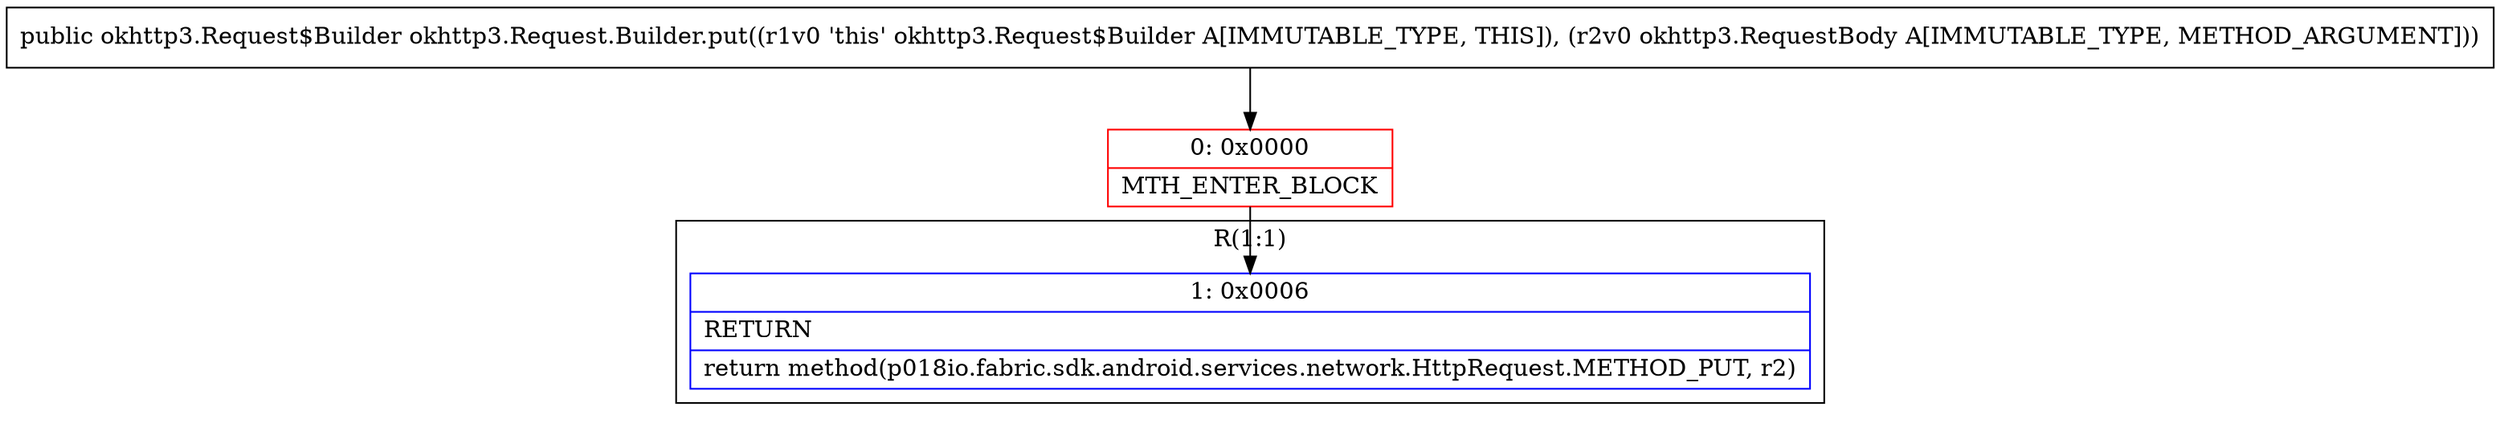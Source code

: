 digraph "CFG forokhttp3.Request.Builder.put(Lokhttp3\/RequestBody;)Lokhttp3\/Request$Builder;" {
subgraph cluster_Region_1036495015 {
label = "R(1:1)";
node [shape=record,color=blue];
Node_1 [shape=record,label="{1\:\ 0x0006|RETURN\l|return method(p018io.fabric.sdk.android.services.network.HttpRequest.METHOD_PUT, r2)\l}"];
}
Node_0 [shape=record,color=red,label="{0\:\ 0x0000|MTH_ENTER_BLOCK\l}"];
MethodNode[shape=record,label="{public okhttp3.Request$Builder okhttp3.Request.Builder.put((r1v0 'this' okhttp3.Request$Builder A[IMMUTABLE_TYPE, THIS]), (r2v0 okhttp3.RequestBody A[IMMUTABLE_TYPE, METHOD_ARGUMENT])) }"];
MethodNode -> Node_0;
Node_0 -> Node_1;
}

